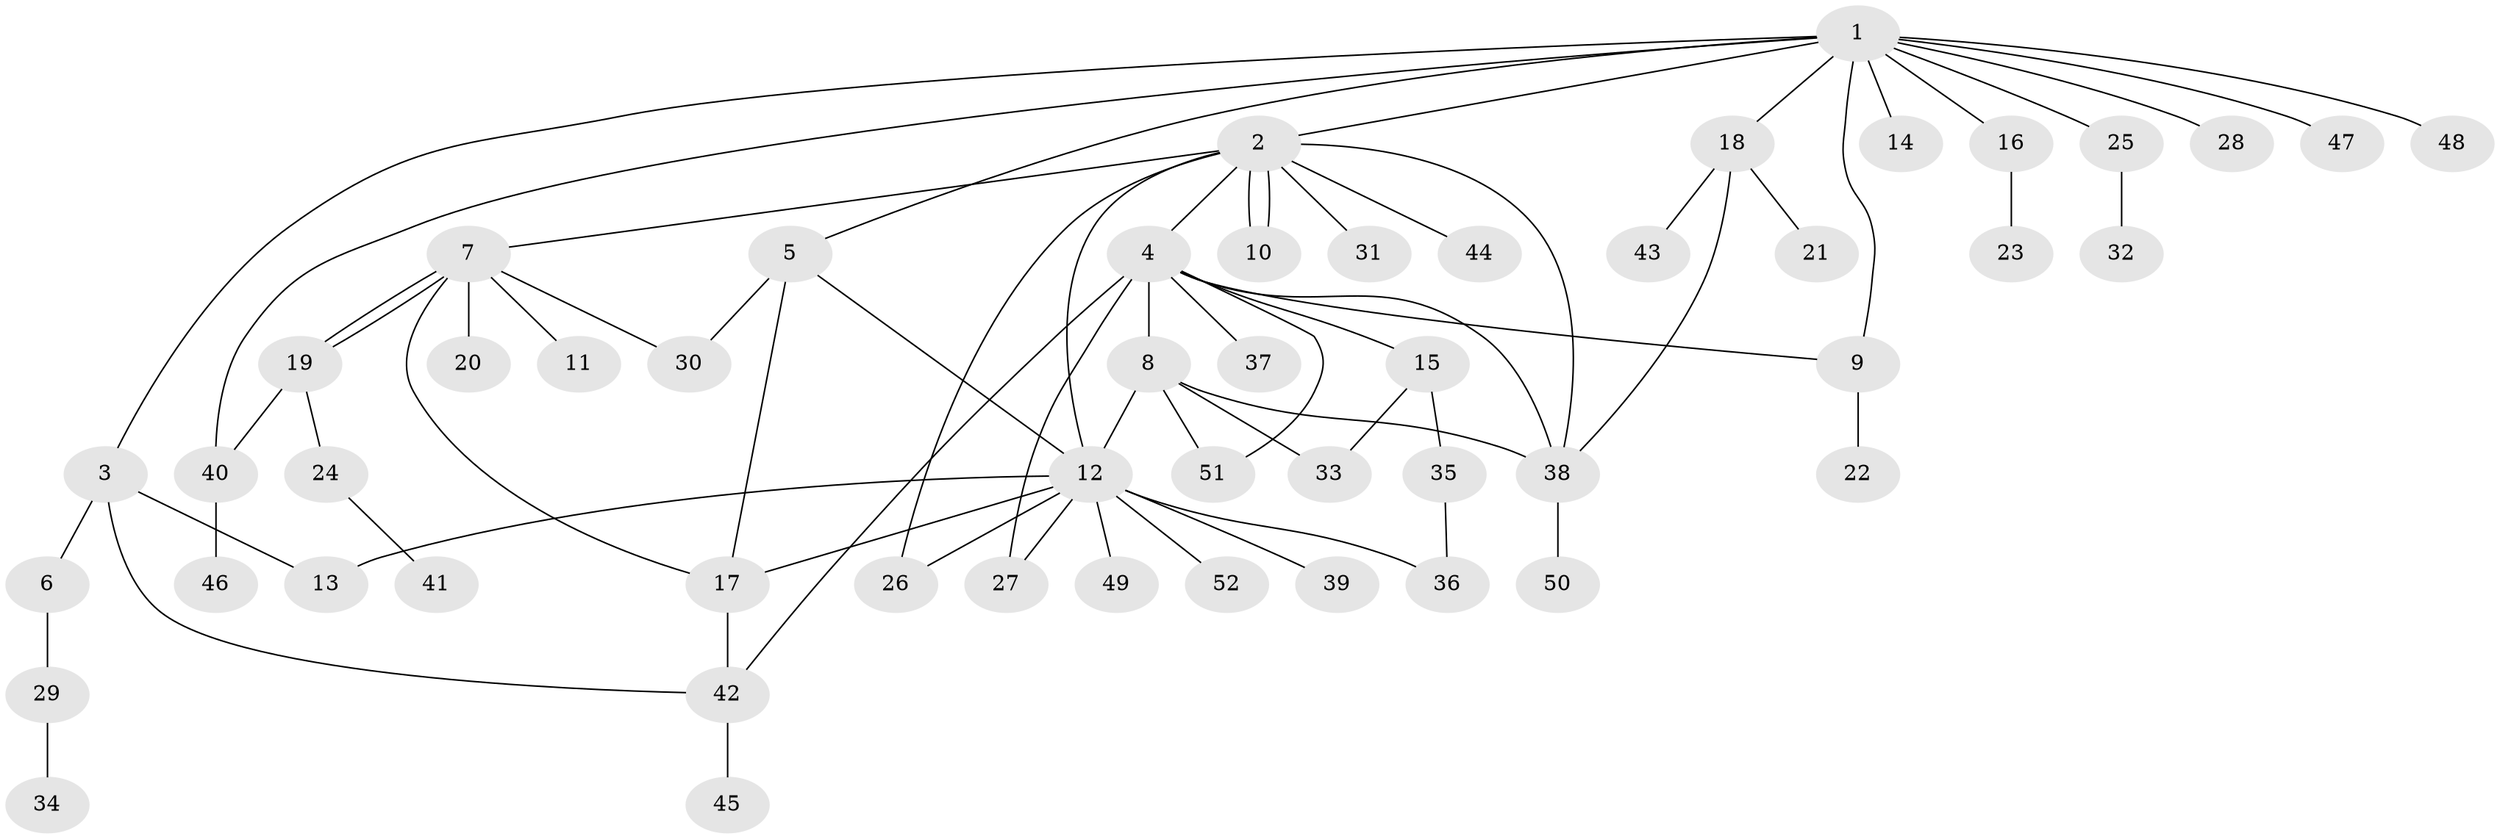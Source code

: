 // Generated by graph-tools (version 1.1) at 2025/49/03/09/25 03:49:55]
// undirected, 52 vertices, 71 edges
graph export_dot {
graph [start="1"]
  node [color=gray90,style=filled];
  1;
  2;
  3;
  4;
  5;
  6;
  7;
  8;
  9;
  10;
  11;
  12;
  13;
  14;
  15;
  16;
  17;
  18;
  19;
  20;
  21;
  22;
  23;
  24;
  25;
  26;
  27;
  28;
  29;
  30;
  31;
  32;
  33;
  34;
  35;
  36;
  37;
  38;
  39;
  40;
  41;
  42;
  43;
  44;
  45;
  46;
  47;
  48;
  49;
  50;
  51;
  52;
  1 -- 2;
  1 -- 3;
  1 -- 5;
  1 -- 9;
  1 -- 14;
  1 -- 16;
  1 -- 18;
  1 -- 25;
  1 -- 28;
  1 -- 40;
  1 -- 47;
  1 -- 48;
  2 -- 4;
  2 -- 7;
  2 -- 10;
  2 -- 10;
  2 -- 12;
  2 -- 26;
  2 -- 31;
  2 -- 38;
  2 -- 44;
  3 -- 6;
  3 -- 13;
  3 -- 42;
  4 -- 8;
  4 -- 9;
  4 -- 15;
  4 -- 27;
  4 -- 37;
  4 -- 38;
  4 -- 42;
  4 -- 51;
  5 -- 12;
  5 -- 17;
  5 -- 30;
  6 -- 29;
  7 -- 11;
  7 -- 17;
  7 -- 19;
  7 -- 19;
  7 -- 20;
  7 -- 30;
  8 -- 12;
  8 -- 33;
  8 -- 38;
  8 -- 51;
  9 -- 22;
  12 -- 13;
  12 -- 17;
  12 -- 26;
  12 -- 27;
  12 -- 36;
  12 -- 39;
  12 -- 49;
  12 -- 52;
  15 -- 33;
  15 -- 35;
  16 -- 23;
  17 -- 42;
  18 -- 21;
  18 -- 38;
  18 -- 43;
  19 -- 24;
  19 -- 40;
  24 -- 41;
  25 -- 32;
  29 -- 34;
  35 -- 36;
  38 -- 50;
  40 -- 46;
  42 -- 45;
}
